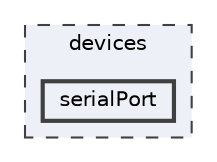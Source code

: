 digraph "devices/serialPort"
{
 // LATEX_PDF_SIZE
  bgcolor="transparent";
  edge [fontname=Helvetica,fontsize=10,labelfontname=Helvetica,labelfontsize=10];
  node [fontname=Helvetica,fontsize=10,shape=box,height=0.2,width=0.4];
  compound=true
  subgraph clusterdir_07b86ffc266b39efa5bbdc0e9fdb330a {
    graph [ bgcolor="#edf0f7", pencolor="grey25", label="devices", fontname=Helvetica,fontsize=10 style="filled,dashed", URL="dir_07b86ffc266b39efa5bbdc0e9fdb330a.html",tooltip=""]
  dir_6a81a09bab6a386e79463f55c7f7ab54 [label="serialPort", fillcolor="#edf0f7", color="grey25", style="filled,bold", URL="dir_6a81a09bab6a386e79463f55c7f7ab54.html",tooltip=""];
  }
}
